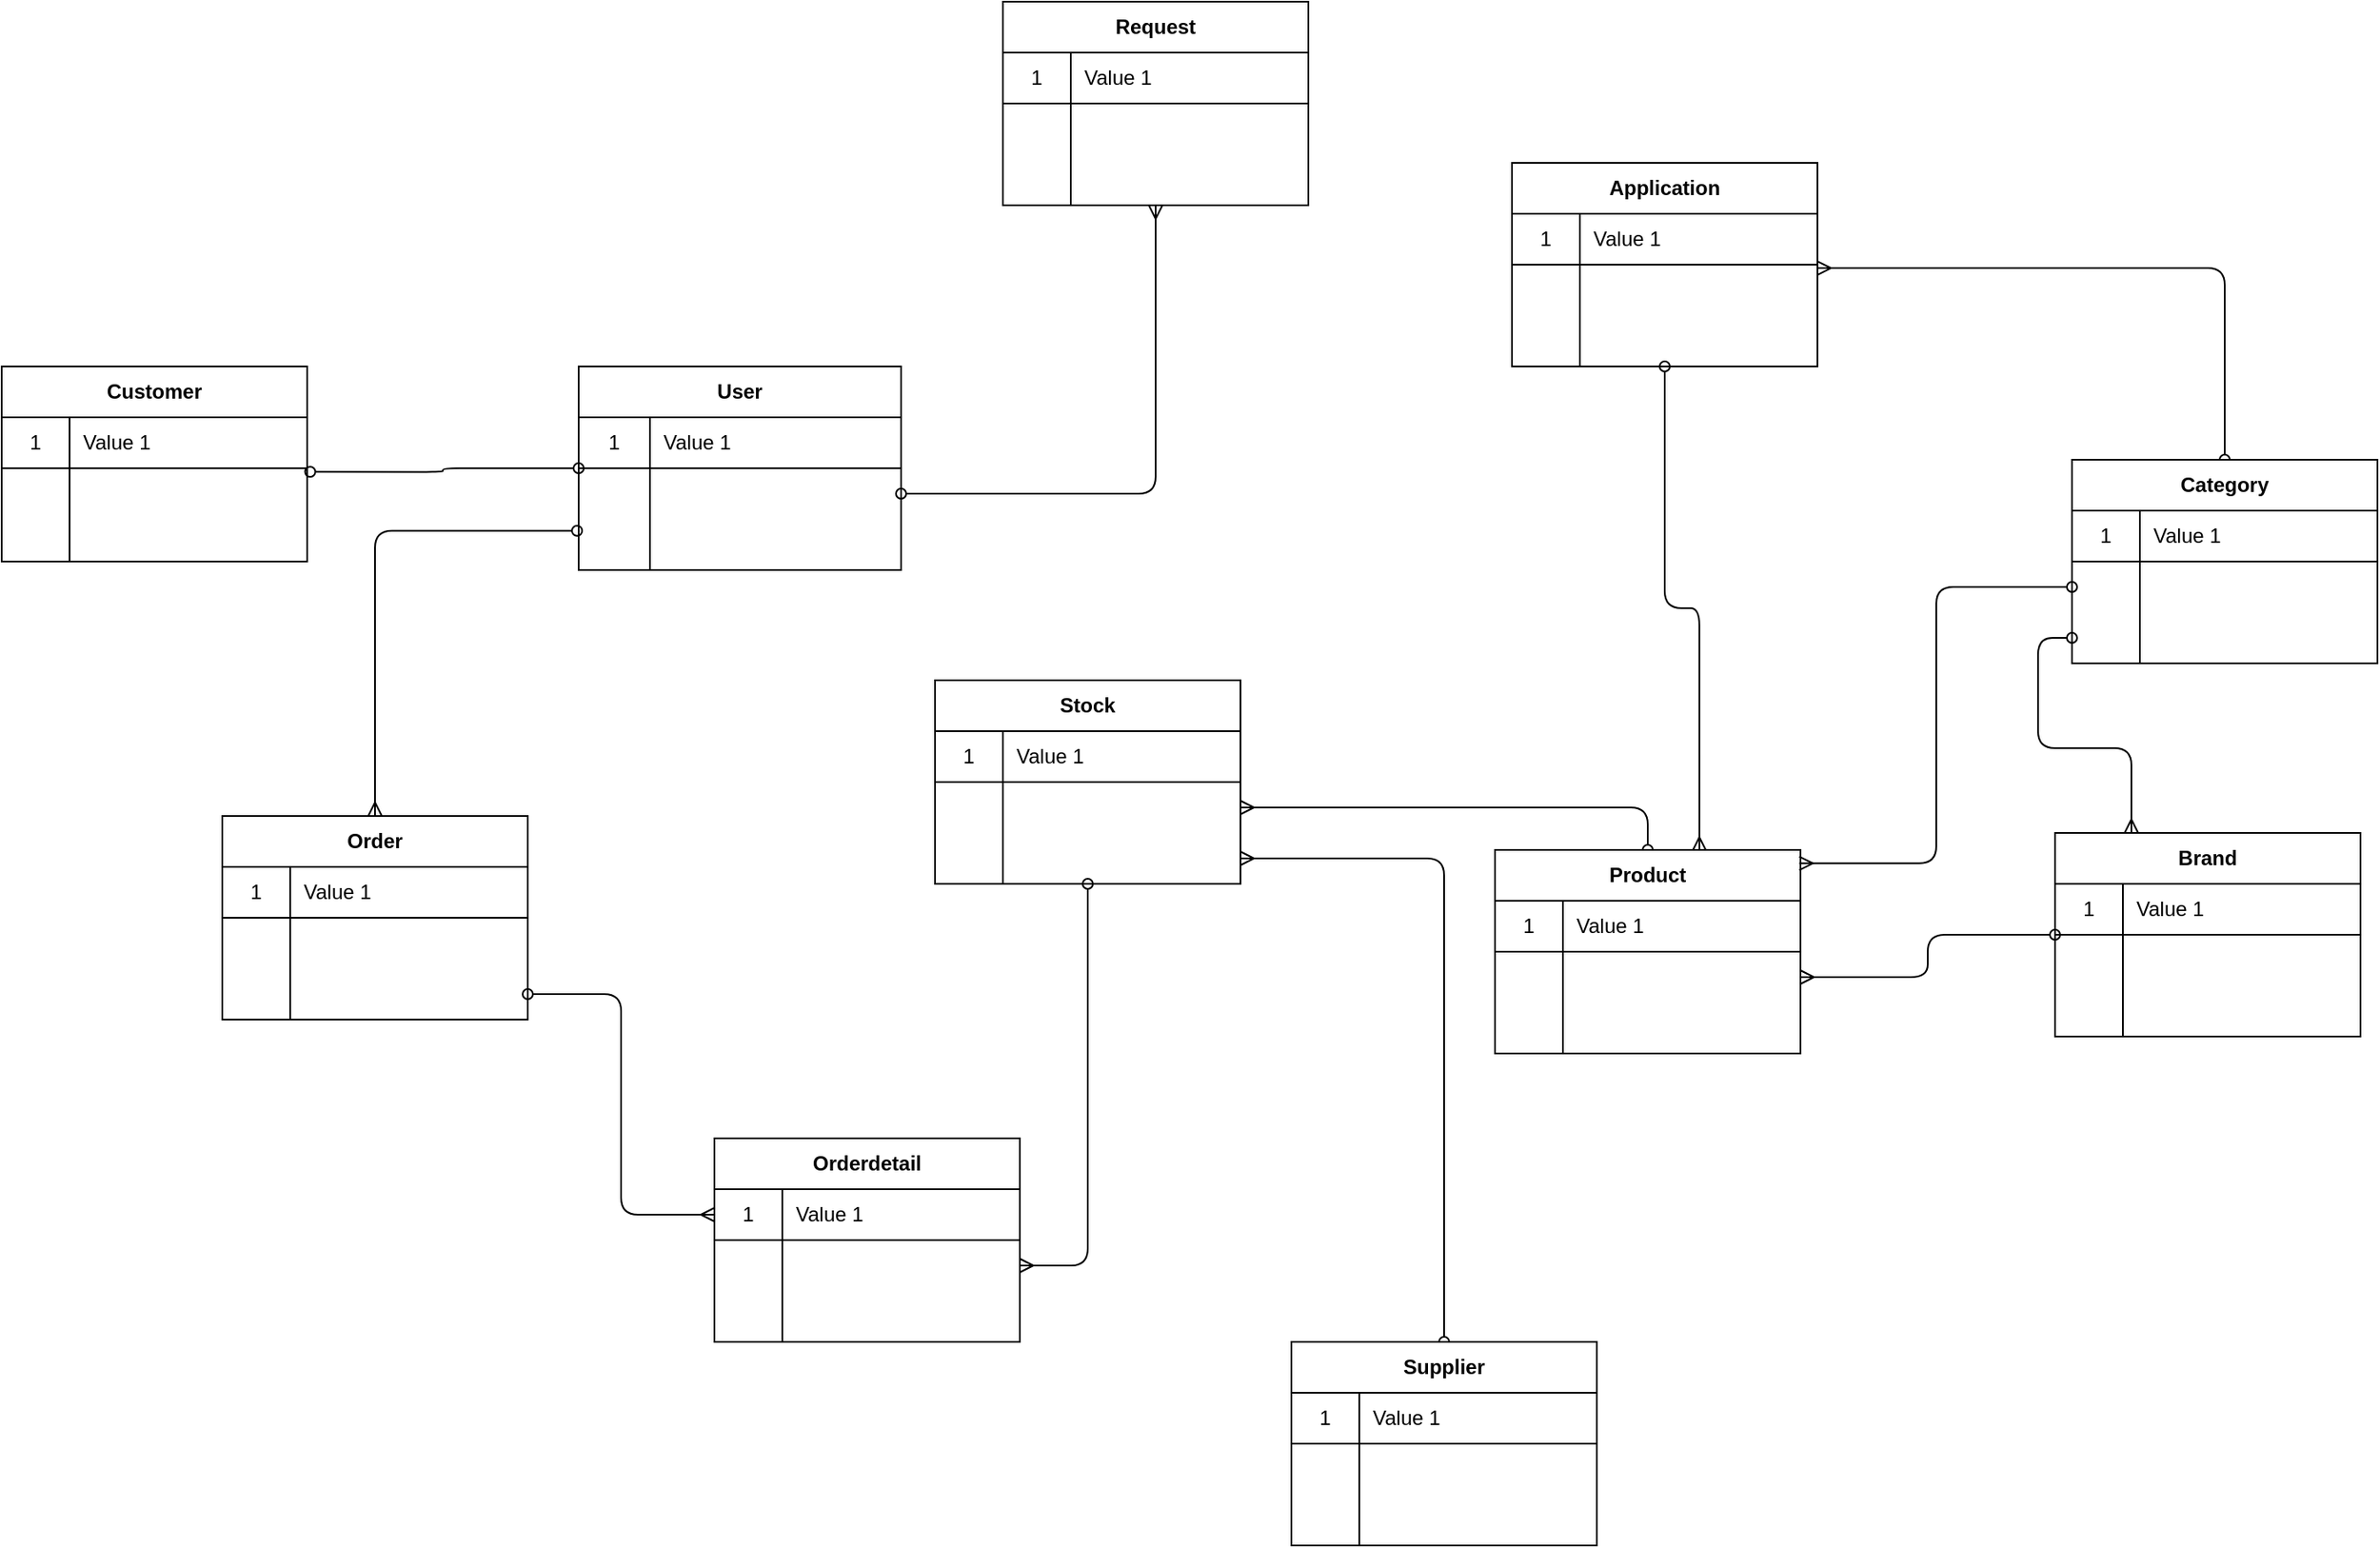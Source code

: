 <mxfile version="14.1.1" type="device"><diagram id="y2ZRhJc44n_uYEK4hJXf" name="Page-1"><mxGraphModel dx="2844" dy="1612" grid="1" gridSize="10" guides="1" tooltips="1" connect="1" arrows="1" fold="1" page="1" pageScale="1" pageWidth="1100" pageHeight="850" math="0" shadow="0"><root><mxCell id="0"/><mxCell id="1" parent="0"/><mxCell id="uaFqd8lyIbnD9ig7IjpQ-134" style="edgeStyle=orthogonalEdgeStyle;curved=0;rounded=1;sketch=0;orthogonalLoop=1;jettySize=auto;html=1;entryX=1.01;entryY=0.086;entryDx=0;entryDy=0;entryPerimeter=0;endArrow=oval;endFill=0;startArrow=oval;startFill=0;" edge="1" parent="1" source="2" target="uaFqd8lyIbnD9ig7IjpQ-16"><mxGeometry relative="1" as="geometry"/></mxCell><mxCell id="2" value="User" style="shape=table;html=1;whiteSpace=wrap;startSize=30;container=1;collapsible=0;childLayout=tableLayout;fixedRows=1;rowLines=0;fontStyle=1;align=center;" parent="1" vertex="1"><mxGeometry x="730" y="605" width="190" height="120" as="geometry"/></mxCell><mxCell id="3" value="" style="shape=partialRectangle;html=1;whiteSpace=wrap;collapsible=0;dropTarget=0;pointerEvents=0;fillColor=none;top=0;left=0;bottom=1;right=0;points=[[0,0.5],[1,0.5]];portConstraint=eastwest;" parent="2" vertex="1"><mxGeometry y="30" width="190" height="30" as="geometry"/></mxCell><mxCell id="4" value="1" style="shape=partialRectangle;html=1;whiteSpace=wrap;connectable=0;fillColor=none;top=0;left=0;bottom=0;right=0;overflow=hidden;" parent="3" vertex="1"><mxGeometry width="42" height="30" as="geometry"/></mxCell><mxCell id="5" value="Value 1" style="shape=partialRectangle;html=1;whiteSpace=wrap;connectable=0;fillColor=none;top=0;left=0;bottom=0;right=0;align=left;spacingLeft=6;overflow=hidden;" parent="3" vertex="1"><mxGeometry x="42" width="148" height="30" as="geometry"/></mxCell><mxCell id="9" value="" style="shape=partialRectangle;html=1;whiteSpace=wrap;collapsible=0;dropTarget=0;pointerEvents=0;fillColor=none;top=0;left=0;bottom=0;right=0;points=[[0,0.5],[1,0.5]];portConstraint=eastwest;" parent="2" vertex="1"><mxGeometry y="60" width="190" height="30" as="geometry"/></mxCell><mxCell id="10" value="" style="shape=partialRectangle;html=1;whiteSpace=wrap;connectable=0;fillColor=none;top=0;left=0;bottom=0;right=0;overflow=hidden;" parent="9" vertex="1"><mxGeometry width="42" height="30" as="geometry"/></mxCell><mxCell id="11" value="" style="shape=partialRectangle;html=1;whiteSpace=wrap;connectable=0;fillColor=none;top=0;left=0;bottom=0;right=0;align=left;spacingLeft=6;overflow=hidden;" parent="9" vertex="1"><mxGeometry x="42" width="148" height="30" as="geometry"/></mxCell><mxCell id="6" value="" style="shape=partialRectangle;html=1;whiteSpace=wrap;collapsible=0;dropTarget=0;pointerEvents=0;fillColor=none;top=0;left=0;bottom=0;right=0;points=[[0,0.5],[1,0.5]];portConstraint=eastwest;" parent="2" vertex="1"><mxGeometry y="90" width="190" height="30" as="geometry"/></mxCell><mxCell id="7" value="" style="shape=partialRectangle;html=1;whiteSpace=wrap;connectable=0;fillColor=none;top=0;left=0;bottom=0;right=0;overflow=hidden;" parent="6" vertex="1"><mxGeometry width="42" height="30" as="geometry"/></mxCell><mxCell id="8" value="" style="shape=partialRectangle;html=1;whiteSpace=wrap;connectable=0;fillColor=none;top=0;left=0;bottom=0;right=0;align=left;spacingLeft=6;overflow=hidden;" parent="6" vertex="1"><mxGeometry x="42" width="148" height="30" as="geometry"/></mxCell><mxCell id="uaFqd8lyIbnD9ig7IjpQ-12" value="Customer" style="shape=table;html=1;whiteSpace=wrap;startSize=30;container=1;collapsible=0;childLayout=tableLayout;fixedRows=1;rowLines=0;fontStyle=1;align=center;" vertex="1" parent="1"><mxGeometry x="390" y="605" width="180" height="115" as="geometry"/></mxCell><mxCell id="uaFqd8lyIbnD9ig7IjpQ-13" value="" style="shape=partialRectangle;html=1;whiteSpace=wrap;collapsible=0;dropTarget=0;pointerEvents=0;fillColor=none;top=0;left=0;bottom=1;right=0;points=[[0,0.5],[1,0.5]];portConstraint=eastwest;" vertex="1" parent="uaFqd8lyIbnD9ig7IjpQ-12"><mxGeometry y="30" width="180" height="30" as="geometry"/></mxCell><mxCell id="uaFqd8lyIbnD9ig7IjpQ-14" value="1" style="shape=partialRectangle;html=1;whiteSpace=wrap;connectable=0;fillColor=none;top=0;left=0;bottom=0;right=0;overflow=hidden;" vertex="1" parent="uaFqd8lyIbnD9ig7IjpQ-13"><mxGeometry width="40" height="30" as="geometry"/></mxCell><mxCell id="uaFqd8lyIbnD9ig7IjpQ-15" value="Value 1" style="shape=partialRectangle;html=1;whiteSpace=wrap;connectable=0;fillColor=none;top=0;left=0;bottom=0;right=0;align=left;spacingLeft=6;overflow=hidden;" vertex="1" parent="uaFqd8lyIbnD9ig7IjpQ-13"><mxGeometry x="40" width="140" height="30" as="geometry"/></mxCell><mxCell id="uaFqd8lyIbnD9ig7IjpQ-16" value="" style="shape=partialRectangle;html=1;whiteSpace=wrap;collapsible=0;dropTarget=0;pointerEvents=0;fillColor=none;top=0;left=0;bottom=0;right=0;points=[[0,0.5],[1,0.5]];portConstraint=eastwest;" vertex="1" parent="uaFqd8lyIbnD9ig7IjpQ-12"><mxGeometry y="60" width="180" height="25" as="geometry"/></mxCell><mxCell id="uaFqd8lyIbnD9ig7IjpQ-17" value="" style="shape=partialRectangle;html=1;whiteSpace=wrap;connectable=0;fillColor=none;top=0;left=0;bottom=0;right=0;overflow=hidden;" vertex="1" parent="uaFqd8lyIbnD9ig7IjpQ-16"><mxGeometry width="40" height="25" as="geometry"/></mxCell><mxCell id="uaFqd8lyIbnD9ig7IjpQ-18" value="" style="shape=partialRectangle;html=1;whiteSpace=wrap;connectable=0;fillColor=none;top=0;left=0;bottom=0;right=0;align=left;spacingLeft=6;overflow=hidden;" vertex="1" parent="uaFqd8lyIbnD9ig7IjpQ-16"><mxGeometry x="40" width="140" height="25" as="geometry"/></mxCell><mxCell id="uaFqd8lyIbnD9ig7IjpQ-19" value="" style="shape=partialRectangle;html=1;whiteSpace=wrap;collapsible=0;dropTarget=0;pointerEvents=0;fillColor=none;top=0;left=0;bottom=0;right=0;points=[[0,0.5],[1,0.5]];portConstraint=eastwest;" vertex="1" parent="uaFqd8lyIbnD9ig7IjpQ-12"><mxGeometry y="85" width="180" height="30" as="geometry"/></mxCell><mxCell id="uaFqd8lyIbnD9ig7IjpQ-20" value="" style="shape=partialRectangle;html=1;whiteSpace=wrap;connectable=0;fillColor=none;top=0;left=0;bottom=0;right=0;overflow=hidden;" vertex="1" parent="uaFqd8lyIbnD9ig7IjpQ-19"><mxGeometry width="40" height="30" as="geometry"/></mxCell><mxCell id="uaFqd8lyIbnD9ig7IjpQ-21" value="" style="shape=partialRectangle;html=1;whiteSpace=wrap;connectable=0;fillColor=none;top=0;left=0;bottom=0;right=0;align=left;spacingLeft=6;overflow=hidden;" vertex="1" parent="uaFqd8lyIbnD9ig7IjpQ-19"><mxGeometry x="40" width="140" height="30" as="geometry"/></mxCell><mxCell id="uaFqd8lyIbnD9ig7IjpQ-140" style="edgeStyle=orthogonalEdgeStyle;curved=0;rounded=1;sketch=0;orthogonalLoop=1;jettySize=auto;html=1;startArrow=oval;startFill=0;endArrow=ERmany;endFill=0;entryX=0.669;entryY=0.004;entryDx=0;entryDy=0;entryPerimeter=0;" edge="1" parent="1" source="uaFqd8lyIbnD9ig7IjpQ-24" target="uaFqd8lyIbnD9ig7IjpQ-94"><mxGeometry relative="1" as="geometry"/></mxCell><mxCell id="uaFqd8lyIbnD9ig7IjpQ-24" value="Application" style="shape=table;html=1;whiteSpace=wrap;startSize=30;container=1;collapsible=0;childLayout=tableLayout;fixedRows=1;rowLines=0;fontStyle=1;align=center;" vertex="1" parent="1"><mxGeometry x="1280" y="485" width="180" height="120" as="geometry"/></mxCell><mxCell id="uaFqd8lyIbnD9ig7IjpQ-25" value="" style="shape=partialRectangle;html=1;whiteSpace=wrap;collapsible=0;dropTarget=0;pointerEvents=0;fillColor=none;top=0;left=0;bottom=1;right=0;points=[[0,0.5],[1,0.5]];portConstraint=eastwest;" vertex="1" parent="uaFqd8lyIbnD9ig7IjpQ-24"><mxGeometry y="30" width="180" height="30" as="geometry"/></mxCell><mxCell id="uaFqd8lyIbnD9ig7IjpQ-26" value="1" style="shape=partialRectangle;html=1;whiteSpace=wrap;connectable=0;fillColor=none;top=0;left=0;bottom=0;right=0;overflow=hidden;" vertex="1" parent="uaFqd8lyIbnD9ig7IjpQ-25"><mxGeometry width="40" height="30" as="geometry"/></mxCell><mxCell id="uaFqd8lyIbnD9ig7IjpQ-27" value="Value 1" style="shape=partialRectangle;html=1;whiteSpace=wrap;connectable=0;fillColor=none;top=0;left=0;bottom=0;right=0;align=left;spacingLeft=6;overflow=hidden;" vertex="1" parent="uaFqd8lyIbnD9ig7IjpQ-25"><mxGeometry x="40" width="140" height="30" as="geometry"/></mxCell><mxCell id="uaFqd8lyIbnD9ig7IjpQ-28" value="" style="shape=partialRectangle;html=1;whiteSpace=wrap;collapsible=0;dropTarget=0;pointerEvents=0;fillColor=none;top=0;left=0;bottom=0;right=0;points=[[0,0.5],[1,0.5]];portConstraint=eastwest;" vertex="1" parent="uaFqd8lyIbnD9ig7IjpQ-24"><mxGeometry y="60" width="180" height="30" as="geometry"/></mxCell><mxCell id="uaFqd8lyIbnD9ig7IjpQ-29" value="" style="shape=partialRectangle;html=1;whiteSpace=wrap;connectable=0;fillColor=none;top=0;left=0;bottom=0;right=0;overflow=hidden;" vertex="1" parent="uaFqd8lyIbnD9ig7IjpQ-28"><mxGeometry width="40" height="30" as="geometry"/></mxCell><mxCell id="uaFqd8lyIbnD9ig7IjpQ-30" value="" style="shape=partialRectangle;html=1;whiteSpace=wrap;connectable=0;fillColor=none;top=0;left=0;bottom=0;right=0;align=left;spacingLeft=6;overflow=hidden;" vertex="1" parent="uaFqd8lyIbnD9ig7IjpQ-28"><mxGeometry x="40" width="140" height="30" as="geometry"/></mxCell><mxCell id="uaFqd8lyIbnD9ig7IjpQ-31" value="" style="shape=partialRectangle;html=1;whiteSpace=wrap;collapsible=0;dropTarget=0;pointerEvents=0;fillColor=none;top=0;left=0;bottom=0;right=0;points=[[0,0.5],[1,0.5]];portConstraint=eastwest;" vertex="1" parent="uaFqd8lyIbnD9ig7IjpQ-24"><mxGeometry y="90" width="180" height="30" as="geometry"/></mxCell><mxCell id="uaFqd8lyIbnD9ig7IjpQ-32" value="" style="shape=partialRectangle;html=1;whiteSpace=wrap;connectable=0;fillColor=none;top=0;left=0;bottom=0;right=0;overflow=hidden;" vertex="1" parent="uaFqd8lyIbnD9ig7IjpQ-31"><mxGeometry width="40" height="30" as="geometry"/></mxCell><mxCell id="uaFqd8lyIbnD9ig7IjpQ-33" value="" style="shape=partialRectangle;html=1;whiteSpace=wrap;connectable=0;fillColor=none;top=0;left=0;bottom=0;right=0;align=left;spacingLeft=6;overflow=hidden;" vertex="1" parent="uaFqd8lyIbnD9ig7IjpQ-31"><mxGeometry x="40" width="140" height="30" as="geometry"/></mxCell><mxCell id="uaFqd8lyIbnD9ig7IjpQ-142" style="edgeStyle=orthogonalEdgeStyle;curved=0;rounded=1;sketch=0;orthogonalLoop=1;jettySize=auto;html=1;entryX=1;entryY=0.5;entryDx=0;entryDy=0;startArrow=oval;startFill=0;endArrow=ERmany;endFill=0;" edge="1" parent="1" source="uaFqd8lyIbnD9ig7IjpQ-34" target="uaFqd8lyIbnD9ig7IjpQ-98"><mxGeometry relative="1" as="geometry"/></mxCell><mxCell id="uaFqd8lyIbnD9ig7IjpQ-34" value="Brand" style="shape=table;html=1;whiteSpace=wrap;startSize=30;container=1;collapsible=0;childLayout=tableLayout;fixedRows=1;rowLines=0;fontStyle=1;align=center;" vertex="1" parent="1"><mxGeometry x="1600" y="880" width="180" height="120" as="geometry"/></mxCell><mxCell id="uaFqd8lyIbnD9ig7IjpQ-35" value="" style="shape=partialRectangle;html=1;whiteSpace=wrap;collapsible=0;dropTarget=0;pointerEvents=0;fillColor=none;top=0;left=0;bottom=1;right=0;points=[[0,0.5],[1,0.5]];portConstraint=eastwest;" vertex="1" parent="uaFqd8lyIbnD9ig7IjpQ-34"><mxGeometry y="30" width="180" height="30" as="geometry"/></mxCell><mxCell id="uaFqd8lyIbnD9ig7IjpQ-36" value="1" style="shape=partialRectangle;html=1;whiteSpace=wrap;connectable=0;fillColor=none;top=0;left=0;bottom=0;right=0;overflow=hidden;" vertex="1" parent="uaFqd8lyIbnD9ig7IjpQ-35"><mxGeometry width="40" height="30" as="geometry"/></mxCell><mxCell id="uaFqd8lyIbnD9ig7IjpQ-37" value="Value 1" style="shape=partialRectangle;html=1;whiteSpace=wrap;connectable=0;fillColor=none;top=0;left=0;bottom=0;right=0;align=left;spacingLeft=6;overflow=hidden;" vertex="1" parent="uaFqd8lyIbnD9ig7IjpQ-35"><mxGeometry x="40" width="140" height="30" as="geometry"/></mxCell><mxCell id="uaFqd8lyIbnD9ig7IjpQ-38" value="" style="shape=partialRectangle;html=1;whiteSpace=wrap;collapsible=0;dropTarget=0;pointerEvents=0;fillColor=none;top=0;left=0;bottom=0;right=0;points=[[0,0.5],[1,0.5]];portConstraint=eastwest;" vertex="1" parent="uaFqd8lyIbnD9ig7IjpQ-34"><mxGeometry y="60" width="180" height="30" as="geometry"/></mxCell><mxCell id="uaFqd8lyIbnD9ig7IjpQ-39" value="" style="shape=partialRectangle;html=1;whiteSpace=wrap;connectable=0;fillColor=none;top=0;left=0;bottom=0;right=0;overflow=hidden;" vertex="1" parent="uaFqd8lyIbnD9ig7IjpQ-38"><mxGeometry width="40" height="30" as="geometry"/></mxCell><mxCell id="uaFqd8lyIbnD9ig7IjpQ-40" value="" style="shape=partialRectangle;html=1;whiteSpace=wrap;connectable=0;fillColor=none;top=0;left=0;bottom=0;right=0;align=left;spacingLeft=6;overflow=hidden;" vertex="1" parent="uaFqd8lyIbnD9ig7IjpQ-38"><mxGeometry x="40" width="140" height="30" as="geometry"/></mxCell><mxCell id="uaFqd8lyIbnD9ig7IjpQ-41" value="" style="shape=partialRectangle;html=1;whiteSpace=wrap;collapsible=0;dropTarget=0;pointerEvents=0;fillColor=none;top=0;left=0;bottom=0;right=0;points=[[0,0.5],[1,0.5]];portConstraint=eastwest;" vertex="1" parent="uaFqd8lyIbnD9ig7IjpQ-34"><mxGeometry y="90" width="180" height="30" as="geometry"/></mxCell><mxCell id="uaFqd8lyIbnD9ig7IjpQ-42" value="" style="shape=partialRectangle;html=1;whiteSpace=wrap;connectable=0;fillColor=none;top=0;left=0;bottom=0;right=0;overflow=hidden;" vertex="1" parent="uaFqd8lyIbnD9ig7IjpQ-41"><mxGeometry width="40" height="30" as="geometry"/></mxCell><mxCell id="uaFqd8lyIbnD9ig7IjpQ-43" value="" style="shape=partialRectangle;html=1;whiteSpace=wrap;connectable=0;fillColor=none;top=0;left=0;bottom=0;right=0;align=left;spacingLeft=6;overflow=hidden;" vertex="1" parent="uaFqd8lyIbnD9ig7IjpQ-41"><mxGeometry x="40" width="140" height="30" as="geometry"/></mxCell><mxCell id="uaFqd8lyIbnD9ig7IjpQ-141" style="edgeStyle=orthogonalEdgeStyle;curved=0;rounded=1;sketch=0;orthogonalLoop=1;jettySize=auto;html=1;entryX=1;entryY=0.067;entryDx=0;entryDy=0;entryPerimeter=0;startArrow=oval;startFill=0;endArrow=ERmany;endFill=0;" edge="1" parent="1" source="uaFqd8lyIbnD9ig7IjpQ-44" target="uaFqd8lyIbnD9ig7IjpQ-28"><mxGeometry relative="1" as="geometry"/></mxCell><mxCell id="uaFqd8lyIbnD9ig7IjpQ-44" value="Category" style="shape=table;html=1;whiteSpace=wrap;startSize=30;container=1;collapsible=0;childLayout=tableLayout;fixedRows=1;rowLines=0;fontStyle=1;align=center;" vertex="1" parent="1"><mxGeometry x="1610" y="660" width="180" height="120" as="geometry"/></mxCell><mxCell id="uaFqd8lyIbnD9ig7IjpQ-45" value="" style="shape=partialRectangle;html=1;whiteSpace=wrap;collapsible=0;dropTarget=0;pointerEvents=0;fillColor=none;top=0;left=0;bottom=1;right=0;points=[[0,0.5],[1,0.5]];portConstraint=eastwest;" vertex="1" parent="uaFqd8lyIbnD9ig7IjpQ-44"><mxGeometry y="30" width="180" height="30" as="geometry"/></mxCell><mxCell id="uaFqd8lyIbnD9ig7IjpQ-46" value="1" style="shape=partialRectangle;html=1;whiteSpace=wrap;connectable=0;fillColor=none;top=0;left=0;bottom=0;right=0;overflow=hidden;" vertex="1" parent="uaFqd8lyIbnD9ig7IjpQ-45"><mxGeometry width="40" height="30" as="geometry"/></mxCell><mxCell id="uaFqd8lyIbnD9ig7IjpQ-47" value="Value 1" style="shape=partialRectangle;html=1;whiteSpace=wrap;connectable=0;fillColor=none;top=0;left=0;bottom=0;right=0;align=left;spacingLeft=6;overflow=hidden;" vertex="1" parent="uaFqd8lyIbnD9ig7IjpQ-45"><mxGeometry x="40" width="140" height="30" as="geometry"/></mxCell><mxCell id="uaFqd8lyIbnD9ig7IjpQ-48" value="" style="shape=partialRectangle;html=1;whiteSpace=wrap;collapsible=0;dropTarget=0;pointerEvents=0;fillColor=none;top=0;left=0;bottom=0;right=0;points=[[0,0.5],[1,0.5]];portConstraint=eastwest;" vertex="1" parent="uaFqd8lyIbnD9ig7IjpQ-44"><mxGeometry y="60" width="180" height="30" as="geometry"/></mxCell><mxCell id="uaFqd8lyIbnD9ig7IjpQ-49" value="" style="shape=partialRectangle;html=1;whiteSpace=wrap;connectable=0;fillColor=none;top=0;left=0;bottom=0;right=0;overflow=hidden;" vertex="1" parent="uaFqd8lyIbnD9ig7IjpQ-48"><mxGeometry width="40" height="30" as="geometry"/></mxCell><mxCell id="uaFqd8lyIbnD9ig7IjpQ-50" value="" style="shape=partialRectangle;html=1;whiteSpace=wrap;connectable=0;fillColor=none;top=0;left=0;bottom=0;right=0;align=left;spacingLeft=6;overflow=hidden;" vertex="1" parent="uaFqd8lyIbnD9ig7IjpQ-48"><mxGeometry x="40" width="140" height="30" as="geometry"/></mxCell><mxCell id="uaFqd8lyIbnD9ig7IjpQ-51" value="" style="shape=partialRectangle;html=1;whiteSpace=wrap;collapsible=0;dropTarget=0;pointerEvents=0;fillColor=none;top=0;left=0;bottom=0;right=0;points=[[0,0.5],[1,0.5]];portConstraint=eastwest;" vertex="1" parent="uaFqd8lyIbnD9ig7IjpQ-44"><mxGeometry y="90" width="180" height="30" as="geometry"/></mxCell><mxCell id="uaFqd8lyIbnD9ig7IjpQ-52" value="" style="shape=partialRectangle;html=1;whiteSpace=wrap;connectable=0;fillColor=none;top=0;left=0;bottom=0;right=0;overflow=hidden;" vertex="1" parent="uaFqd8lyIbnD9ig7IjpQ-51"><mxGeometry width="40" height="30" as="geometry"/></mxCell><mxCell id="uaFqd8lyIbnD9ig7IjpQ-53" value="" style="shape=partialRectangle;html=1;whiteSpace=wrap;connectable=0;fillColor=none;top=0;left=0;bottom=0;right=0;align=left;spacingLeft=6;overflow=hidden;" vertex="1" parent="uaFqd8lyIbnD9ig7IjpQ-51"><mxGeometry x="40" width="140" height="30" as="geometry"/></mxCell><mxCell id="uaFqd8lyIbnD9ig7IjpQ-137" style="edgeStyle=orthogonalEdgeStyle;curved=0;rounded=1;sketch=0;orthogonalLoop=1;jettySize=auto;html=1;entryX=-0.005;entryY=0.229;entryDx=0;entryDy=0;entryPerimeter=0;startArrow=ERmany;startFill=0;endArrow=oval;endFill=0;" edge="1" parent="1" source="uaFqd8lyIbnD9ig7IjpQ-74" target="6"><mxGeometry relative="1" as="geometry"/></mxCell><mxCell id="uaFqd8lyIbnD9ig7IjpQ-74" value="Order" style="shape=table;html=1;whiteSpace=wrap;startSize=30;container=1;collapsible=0;childLayout=tableLayout;fixedRows=1;rowLines=0;fontStyle=1;align=center;" vertex="1" parent="1"><mxGeometry x="520" y="870" width="180" height="120" as="geometry"/></mxCell><mxCell id="uaFqd8lyIbnD9ig7IjpQ-75" value="" style="shape=partialRectangle;html=1;whiteSpace=wrap;collapsible=0;dropTarget=0;pointerEvents=0;fillColor=none;top=0;left=0;bottom=1;right=0;points=[[0,0.5],[1,0.5]];portConstraint=eastwest;" vertex="1" parent="uaFqd8lyIbnD9ig7IjpQ-74"><mxGeometry y="30" width="180" height="30" as="geometry"/></mxCell><mxCell id="uaFqd8lyIbnD9ig7IjpQ-76" value="1" style="shape=partialRectangle;html=1;whiteSpace=wrap;connectable=0;fillColor=none;top=0;left=0;bottom=0;right=0;overflow=hidden;" vertex="1" parent="uaFqd8lyIbnD9ig7IjpQ-75"><mxGeometry width="40" height="30" as="geometry"/></mxCell><mxCell id="uaFqd8lyIbnD9ig7IjpQ-77" value="Value 1" style="shape=partialRectangle;html=1;whiteSpace=wrap;connectable=0;fillColor=none;top=0;left=0;bottom=0;right=0;align=left;spacingLeft=6;overflow=hidden;" vertex="1" parent="uaFqd8lyIbnD9ig7IjpQ-75"><mxGeometry x="40" width="140" height="30" as="geometry"/></mxCell><mxCell id="uaFqd8lyIbnD9ig7IjpQ-78" value="" style="shape=partialRectangle;html=1;whiteSpace=wrap;collapsible=0;dropTarget=0;pointerEvents=0;fillColor=none;top=0;left=0;bottom=0;right=0;points=[[0,0.5],[1,0.5]];portConstraint=eastwest;" vertex="1" parent="uaFqd8lyIbnD9ig7IjpQ-74"><mxGeometry y="60" width="180" height="30" as="geometry"/></mxCell><mxCell id="uaFqd8lyIbnD9ig7IjpQ-79" value="" style="shape=partialRectangle;html=1;whiteSpace=wrap;connectable=0;fillColor=none;top=0;left=0;bottom=0;right=0;overflow=hidden;" vertex="1" parent="uaFqd8lyIbnD9ig7IjpQ-78"><mxGeometry width="40" height="30" as="geometry"/></mxCell><mxCell id="uaFqd8lyIbnD9ig7IjpQ-80" value="" style="shape=partialRectangle;html=1;whiteSpace=wrap;connectable=0;fillColor=none;top=0;left=0;bottom=0;right=0;align=left;spacingLeft=6;overflow=hidden;" vertex="1" parent="uaFqd8lyIbnD9ig7IjpQ-78"><mxGeometry x="40" width="140" height="30" as="geometry"/></mxCell><mxCell id="uaFqd8lyIbnD9ig7IjpQ-81" value="" style="shape=partialRectangle;html=1;whiteSpace=wrap;collapsible=0;dropTarget=0;pointerEvents=0;fillColor=none;top=0;left=0;bottom=0;right=0;points=[[0,0.5],[1,0.5]];portConstraint=eastwest;" vertex="1" parent="uaFqd8lyIbnD9ig7IjpQ-74"><mxGeometry y="90" width="180" height="30" as="geometry"/></mxCell><mxCell id="uaFqd8lyIbnD9ig7IjpQ-82" value="" style="shape=partialRectangle;html=1;whiteSpace=wrap;connectable=0;fillColor=none;top=0;left=0;bottom=0;right=0;overflow=hidden;" vertex="1" parent="uaFqd8lyIbnD9ig7IjpQ-81"><mxGeometry width="40" height="30" as="geometry"/></mxCell><mxCell id="uaFqd8lyIbnD9ig7IjpQ-83" value="" style="shape=partialRectangle;html=1;whiteSpace=wrap;connectable=0;fillColor=none;top=0;left=0;bottom=0;right=0;align=left;spacingLeft=6;overflow=hidden;" vertex="1" parent="uaFqd8lyIbnD9ig7IjpQ-81"><mxGeometry x="40" width="140" height="30" as="geometry"/></mxCell><mxCell id="uaFqd8lyIbnD9ig7IjpQ-84" value="Orderdetail" style="shape=table;html=1;whiteSpace=wrap;startSize=30;container=1;collapsible=0;childLayout=tableLayout;fixedRows=1;rowLines=0;fontStyle=1;align=center;" vertex="1" parent="1"><mxGeometry x="810" y="1060" width="180" height="120" as="geometry"/></mxCell><mxCell id="uaFqd8lyIbnD9ig7IjpQ-85" value="" style="shape=partialRectangle;html=1;whiteSpace=wrap;collapsible=0;dropTarget=0;pointerEvents=0;fillColor=none;top=0;left=0;bottom=1;right=0;points=[[0,0.5],[1,0.5]];portConstraint=eastwest;" vertex="1" parent="uaFqd8lyIbnD9ig7IjpQ-84"><mxGeometry y="30" width="180" height="30" as="geometry"/></mxCell><mxCell id="uaFqd8lyIbnD9ig7IjpQ-86" value="1" style="shape=partialRectangle;html=1;whiteSpace=wrap;connectable=0;fillColor=none;top=0;left=0;bottom=0;right=0;overflow=hidden;" vertex="1" parent="uaFqd8lyIbnD9ig7IjpQ-85"><mxGeometry width="40" height="30" as="geometry"/></mxCell><mxCell id="uaFqd8lyIbnD9ig7IjpQ-87" value="Value 1" style="shape=partialRectangle;html=1;whiteSpace=wrap;connectable=0;fillColor=none;top=0;left=0;bottom=0;right=0;align=left;spacingLeft=6;overflow=hidden;" vertex="1" parent="uaFqd8lyIbnD9ig7IjpQ-85"><mxGeometry x="40" width="140" height="30" as="geometry"/></mxCell><mxCell id="uaFqd8lyIbnD9ig7IjpQ-88" value="" style="shape=partialRectangle;html=1;whiteSpace=wrap;collapsible=0;dropTarget=0;pointerEvents=0;fillColor=none;top=0;left=0;bottom=0;right=0;points=[[0,0.5],[1,0.5]];portConstraint=eastwest;" vertex="1" parent="uaFqd8lyIbnD9ig7IjpQ-84"><mxGeometry y="60" width="180" height="30" as="geometry"/></mxCell><mxCell id="uaFqd8lyIbnD9ig7IjpQ-89" value="" style="shape=partialRectangle;html=1;whiteSpace=wrap;connectable=0;fillColor=none;top=0;left=0;bottom=0;right=0;overflow=hidden;" vertex="1" parent="uaFqd8lyIbnD9ig7IjpQ-88"><mxGeometry width="40" height="30" as="geometry"/></mxCell><mxCell id="uaFqd8lyIbnD9ig7IjpQ-90" value="" style="shape=partialRectangle;html=1;whiteSpace=wrap;connectable=0;fillColor=none;top=0;left=0;bottom=0;right=0;align=left;spacingLeft=6;overflow=hidden;" vertex="1" parent="uaFqd8lyIbnD9ig7IjpQ-88"><mxGeometry x="40" width="140" height="30" as="geometry"/></mxCell><mxCell id="uaFqd8lyIbnD9ig7IjpQ-91" value="" style="shape=partialRectangle;html=1;whiteSpace=wrap;collapsible=0;dropTarget=0;pointerEvents=0;fillColor=none;top=0;left=0;bottom=0;right=0;points=[[0,0.5],[1,0.5]];portConstraint=eastwest;" vertex="1" parent="uaFqd8lyIbnD9ig7IjpQ-84"><mxGeometry y="90" width="180" height="30" as="geometry"/></mxCell><mxCell id="uaFqd8lyIbnD9ig7IjpQ-92" value="" style="shape=partialRectangle;html=1;whiteSpace=wrap;connectable=0;fillColor=none;top=0;left=0;bottom=0;right=0;overflow=hidden;" vertex="1" parent="uaFqd8lyIbnD9ig7IjpQ-91"><mxGeometry width="40" height="30" as="geometry"/></mxCell><mxCell id="uaFqd8lyIbnD9ig7IjpQ-93" value="" style="shape=partialRectangle;html=1;whiteSpace=wrap;connectable=0;fillColor=none;top=0;left=0;bottom=0;right=0;align=left;spacingLeft=6;overflow=hidden;" vertex="1" parent="uaFqd8lyIbnD9ig7IjpQ-91"><mxGeometry x="40" width="140" height="30" as="geometry"/></mxCell><mxCell id="uaFqd8lyIbnD9ig7IjpQ-147" style="edgeStyle=orthogonalEdgeStyle;curved=0;rounded=1;sketch=0;orthogonalLoop=1;jettySize=auto;html=1;entryX=1;entryY=0.5;entryDx=0;entryDy=0;startArrow=oval;startFill=0;endArrow=ERmany;endFill=0;" edge="1" parent="1" source="uaFqd8lyIbnD9ig7IjpQ-94" target="uaFqd8lyIbnD9ig7IjpQ-118"><mxGeometry relative="1" as="geometry"/></mxCell><mxCell id="uaFqd8lyIbnD9ig7IjpQ-94" value="Product" style="shape=table;html=1;whiteSpace=wrap;startSize=30;container=1;collapsible=0;childLayout=tableLayout;fixedRows=1;rowLines=0;fontStyle=1;align=center;" vertex="1" parent="1"><mxGeometry x="1270" y="890" width="180" height="120" as="geometry"/></mxCell><mxCell id="uaFqd8lyIbnD9ig7IjpQ-95" value="" style="shape=partialRectangle;html=1;whiteSpace=wrap;collapsible=0;dropTarget=0;pointerEvents=0;fillColor=none;top=0;left=0;bottom=1;right=0;points=[[0,0.5],[1,0.5]];portConstraint=eastwest;" vertex="1" parent="uaFqd8lyIbnD9ig7IjpQ-94"><mxGeometry y="30" width="180" height="30" as="geometry"/></mxCell><mxCell id="uaFqd8lyIbnD9ig7IjpQ-96" value="1" style="shape=partialRectangle;html=1;whiteSpace=wrap;connectable=0;fillColor=none;top=0;left=0;bottom=0;right=0;overflow=hidden;" vertex="1" parent="uaFqd8lyIbnD9ig7IjpQ-95"><mxGeometry width="40" height="30" as="geometry"/></mxCell><mxCell id="uaFqd8lyIbnD9ig7IjpQ-97" value="Value 1" style="shape=partialRectangle;html=1;whiteSpace=wrap;connectable=0;fillColor=none;top=0;left=0;bottom=0;right=0;align=left;spacingLeft=6;overflow=hidden;" vertex="1" parent="uaFqd8lyIbnD9ig7IjpQ-95"><mxGeometry x="40" width="140" height="30" as="geometry"/></mxCell><mxCell id="uaFqd8lyIbnD9ig7IjpQ-98" value="" style="shape=partialRectangle;html=1;whiteSpace=wrap;collapsible=0;dropTarget=0;pointerEvents=0;fillColor=none;top=0;left=0;bottom=0;right=0;points=[[0,0.5],[1,0.5]];portConstraint=eastwest;" vertex="1" parent="uaFqd8lyIbnD9ig7IjpQ-94"><mxGeometry y="60" width="180" height="30" as="geometry"/></mxCell><mxCell id="uaFqd8lyIbnD9ig7IjpQ-99" value="" style="shape=partialRectangle;html=1;whiteSpace=wrap;connectable=0;fillColor=none;top=0;left=0;bottom=0;right=0;overflow=hidden;" vertex="1" parent="uaFqd8lyIbnD9ig7IjpQ-98"><mxGeometry width="40" height="30" as="geometry"/></mxCell><mxCell id="uaFqd8lyIbnD9ig7IjpQ-100" value="" style="shape=partialRectangle;html=1;whiteSpace=wrap;connectable=0;fillColor=none;top=0;left=0;bottom=0;right=0;align=left;spacingLeft=6;overflow=hidden;" vertex="1" parent="uaFqd8lyIbnD9ig7IjpQ-98"><mxGeometry x="40" width="140" height="30" as="geometry"/></mxCell><mxCell id="uaFqd8lyIbnD9ig7IjpQ-101" value="" style="shape=partialRectangle;html=1;whiteSpace=wrap;collapsible=0;dropTarget=0;pointerEvents=0;fillColor=none;top=0;left=0;bottom=0;right=0;points=[[0,0.5],[1,0.5]];portConstraint=eastwest;" vertex="1" parent="uaFqd8lyIbnD9ig7IjpQ-94"><mxGeometry y="90" width="180" height="30" as="geometry"/></mxCell><mxCell id="uaFqd8lyIbnD9ig7IjpQ-102" value="" style="shape=partialRectangle;html=1;whiteSpace=wrap;connectable=0;fillColor=none;top=0;left=0;bottom=0;right=0;overflow=hidden;" vertex="1" parent="uaFqd8lyIbnD9ig7IjpQ-101"><mxGeometry width="40" height="30" as="geometry"/></mxCell><mxCell id="uaFqd8lyIbnD9ig7IjpQ-103" value="" style="shape=partialRectangle;html=1;whiteSpace=wrap;connectable=0;fillColor=none;top=0;left=0;bottom=0;right=0;align=left;spacingLeft=6;overflow=hidden;" vertex="1" parent="uaFqd8lyIbnD9ig7IjpQ-101"><mxGeometry x="40" width="140" height="30" as="geometry"/></mxCell><mxCell id="uaFqd8lyIbnD9ig7IjpQ-104" value="Request" style="shape=table;html=1;whiteSpace=wrap;startSize=30;container=1;collapsible=0;childLayout=tableLayout;fixedRows=1;rowLines=0;fontStyle=1;align=center;" vertex="1" parent="1"><mxGeometry x="980" y="390" width="180" height="120" as="geometry"/></mxCell><mxCell id="uaFqd8lyIbnD9ig7IjpQ-105" value="" style="shape=partialRectangle;html=1;whiteSpace=wrap;collapsible=0;dropTarget=0;pointerEvents=0;fillColor=none;top=0;left=0;bottom=1;right=0;points=[[0,0.5],[1,0.5]];portConstraint=eastwest;" vertex="1" parent="uaFqd8lyIbnD9ig7IjpQ-104"><mxGeometry y="30" width="180" height="30" as="geometry"/></mxCell><mxCell id="uaFqd8lyIbnD9ig7IjpQ-106" value="1" style="shape=partialRectangle;html=1;whiteSpace=wrap;connectable=0;fillColor=none;top=0;left=0;bottom=0;right=0;overflow=hidden;" vertex="1" parent="uaFqd8lyIbnD9ig7IjpQ-105"><mxGeometry width="40" height="30" as="geometry"/></mxCell><mxCell id="uaFqd8lyIbnD9ig7IjpQ-107" value="Value 1" style="shape=partialRectangle;html=1;whiteSpace=wrap;connectable=0;fillColor=none;top=0;left=0;bottom=0;right=0;align=left;spacingLeft=6;overflow=hidden;" vertex="1" parent="uaFqd8lyIbnD9ig7IjpQ-105"><mxGeometry x="40" width="140" height="30" as="geometry"/></mxCell><mxCell id="uaFqd8lyIbnD9ig7IjpQ-108" value="" style="shape=partialRectangle;html=1;whiteSpace=wrap;collapsible=0;dropTarget=0;pointerEvents=0;fillColor=none;top=0;left=0;bottom=0;right=0;points=[[0,0.5],[1,0.5]];portConstraint=eastwest;" vertex="1" parent="uaFqd8lyIbnD9ig7IjpQ-104"><mxGeometry y="60" width="180" height="30" as="geometry"/></mxCell><mxCell id="uaFqd8lyIbnD9ig7IjpQ-109" value="" style="shape=partialRectangle;html=1;whiteSpace=wrap;connectable=0;fillColor=none;top=0;left=0;bottom=0;right=0;overflow=hidden;" vertex="1" parent="uaFqd8lyIbnD9ig7IjpQ-108"><mxGeometry width="40" height="30" as="geometry"/></mxCell><mxCell id="uaFqd8lyIbnD9ig7IjpQ-110" value="" style="shape=partialRectangle;html=1;whiteSpace=wrap;connectable=0;fillColor=none;top=0;left=0;bottom=0;right=0;align=left;spacingLeft=6;overflow=hidden;" vertex="1" parent="uaFqd8lyIbnD9ig7IjpQ-108"><mxGeometry x="40" width="140" height="30" as="geometry"/></mxCell><mxCell id="uaFqd8lyIbnD9ig7IjpQ-111" value="" style="shape=partialRectangle;html=1;whiteSpace=wrap;collapsible=0;dropTarget=0;pointerEvents=0;fillColor=none;top=0;left=0;bottom=0;right=0;points=[[0,0.5],[1,0.5]];portConstraint=eastwest;" vertex="1" parent="uaFqd8lyIbnD9ig7IjpQ-104"><mxGeometry y="90" width="180" height="30" as="geometry"/></mxCell><mxCell id="uaFqd8lyIbnD9ig7IjpQ-112" value="" style="shape=partialRectangle;html=1;whiteSpace=wrap;connectable=0;fillColor=none;top=0;left=0;bottom=0;right=0;overflow=hidden;" vertex="1" parent="uaFqd8lyIbnD9ig7IjpQ-111"><mxGeometry width="40" height="30" as="geometry"/></mxCell><mxCell id="uaFqd8lyIbnD9ig7IjpQ-113" value="" style="shape=partialRectangle;html=1;whiteSpace=wrap;connectable=0;fillColor=none;top=0;left=0;bottom=0;right=0;align=left;spacingLeft=6;overflow=hidden;" vertex="1" parent="uaFqd8lyIbnD9ig7IjpQ-111"><mxGeometry x="40" width="140" height="30" as="geometry"/></mxCell><mxCell id="uaFqd8lyIbnD9ig7IjpQ-146" style="edgeStyle=orthogonalEdgeStyle;curved=0;rounded=1;sketch=0;orthogonalLoop=1;jettySize=auto;html=1;entryX=1;entryY=0.5;entryDx=0;entryDy=0;startArrow=oval;startFill=0;endArrow=ERmany;endFill=0;" edge="1" parent="1" source="uaFqd8lyIbnD9ig7IjpQ-114" target="uaFqd8lyIbnD9ig7IjpQ-88"><mxGeometry relative="1" as="geometry"/></mxCell><mxCell id="uaFqd8lyIbnD9ig7IjpQ-114" value="Stock" style="shape=table;html=1;whiteSpace=wrap;startSize=30;container=1;collapsible=0;childLayout=tableLayout;fixedRows=1;rowLines=0;fontStyle=1;align=center;" vertex="1" parent="1"><mxGeometry x="940" y="790" width="180" height="120" as="geometry"/></mxCell><mxCell id="uaFqd8lyIbnD9ig7IjpQ-115" value="" style="shape=partialRectangle;html=1;whiteSpace=wrap;collapsible=0;dropTarget=0;pointerEvents=0;fillColor=none;top=0;left=0;bottom=1;right=0;points=[[0,0.5],[1,0.5]];portConstraint=eastwest;" vertex="1" parent="uaFqd8lyIbnD9ig7IjpQ-114"><mxGeometry y="30" width="180" height="30" as="geometry"/></mxCell><mxCell id="uaFqd8lyIbnD9ig7IjpQ-116" value="1" style="shape=partialRectangle;html=1;whiteSpace=wrap;connectable=0;fillColor=none;top=0;left=0;bottom=0;right=0;overflow=hidden;" vertex="1" parent="uaFqd8lyIbnD9ig7IjpQ-115"><mxGeometry width="40" height="30" as="geometry"/></mxCell><mxCell id="uaFqd8lyIbnD9ig7IjpQ-117" value="Value 1" style="shape=partialRectangle;html=1;whiteSpace=wrap;connectable=0;fillColor=none;top=0;left=0;bottom=0;right=0;align=left;spacingLeft=6;overflow=hidden;" vertex="1" parent="uaFqd8lyIbnD9ig7IjpQ-115"><mxGeometry x="40" width="140" height="30" as="geometry"/></mxCell><mxCell id="uaFqd8lyIbnD9ig7IjpQ-118" value="" style="shape=partialRectangle;html=1;whiteSpace=wrap;collapsible=0;dropTarget=0;pointerEvents=0;fillColor=none;top=0;left=0;bottom=0;right=0;points=[[0,0.5],[1,0.5]];portConstraint=eastwest;" vertex="1" parent="uaFqd8lyIbnD9ig7IjpQ-114"><mxGeometry y="60" width="180" height="30" as="geometry"/></mxCell><mxCell id="uaFqd8lyIbnD9ig7IjpQ-119" value="" style="shape=partialRectangle;html=1;whiteSpace=wrap;connectable=0;fillColor=none;top=0;left=0;bottom=0;right=0;overflow=hidden;" vertex="1" parent="uaFqd8lyIbnD9ig7IjpQ-118"><mxGeometry width="40" height="30" as="geometry"/></mxCell><mxCell id="uaFqd8lyIbnD9ig7IjpQ-120" value="" style="shape=partialRectangle;html=1;whiteSpace=wrap;connectable=0;fillColor=none;top=0;left=0;bottom=0;right=0;align=left;spacingLeft=6;overflow=hidden;" vertex="1" parent="uaFqd8lyIbnD9ig7IjpQ-118"><mxGeometry x="40" width="140" height="30" as="geometry"/></mxCell><mxCell id="uaFqd8lyIbnD9ig7IjpQ-121" value="" style="shape=partialRectangle;html=1;whiteSpace=wrap;collapsible=0;dropTarget=0;pointerEvents=0;fillColor=none;top=0;left=0;bottom=0;right=0;points=[[0,0.5],[1,0.5]];portConstraint=eastwest;" vertex="1" parent="uaFqd8lyIbnD9ig7IjpQ-114"><mxGeometry y="90" width="180" height="30" as="geometry"/></mxCell><mxCell id="uaFqd8lyIbnD9ig7IjpQ-122" value="" style="shape=partialRectangle;html=1;whiteSpace=wrap;connectable=0;fillColor=none;top=0;left=0;bottom=0;right=0;overflow=hidden;" vertex="1" parent="uaFqd8lyIbnD9ig7IjpQ-121"><mxGeometry width="40" height="30" as="geometry"/></mxCell><mxCell id="uaFqd8lyIbnD9ig7IjpQ-123" value="" style="shape=partialRectangle;html=1;whiteSpace=wrap;connectable=0;fillColor=none;top=0;left=0;bottom=0;right=0;align=left;spacingLeft=6;overflow=hidden;" vertex="1" parent="uaFqd8lyIbnD9ig7IjpQ-121"><mxGeometry x="40" width="140" height="30" as="geometry"/></mxCell><mxCell id="uaFqd8lyIbnD9ig7IjpQ-148" style="edgeStyle=orthogonalEdgeStyle;curved=0;rounded=1;sketch=0;orthogonalLoop=1;jettySize=auto;html=1;entryX=1;entryY=0.5;entryDx=0;entryDy=0;startArrow=oval;startFill=0;endArrow=ERmany;endFill=0;" edge="1" parent="1" source="uaFqd8lyIbnD9ig7IjpQ-124" target="uaFqd8lyIbnD9ig7IjpQ-121"><mxGeometry relative="1" as="geometry"/></mxCell><mxCell id="uaFqd8lyIbnD9ig7IjpQ-124" value="Supplier" style="shape=table;html=1;whiteSpace=wrap;startSize=30;container=1;collapsible=0;childLayout=tableLayout;fixedRows=1;rowLines=0;fontStyle=1;align=center;" vertex="1" parent="1"><mxGeometry x="1150" y="1180" width="180" height="120" as="geometry"/></mxCell><mxCell id="uaFqd8lyIbnD9ig7IjpQ-125" value="" style="shape=partialRectangle;html=1;whiteSpace=wrap;collapsible=0;dropTarget=0;pointerEvents=0;fillColor=none;top=0;left=0;bottom=1;right=0;points=[[0,0.5],[1,0.5]];portConstraint=eastwest;" vertex="1" parent="uaFqd8lyIbnD9ig7IjpQ-124"><mxGeometry y="30" width="180" height="30" as="geometry"/></mxCell><mxCell id="uaFqd8lyIbnD9ig7IjpQ-126" value="1" style="shape=partialRectangle;html=1;whiteSpace=wrap;connectable=0;fillColor=none;top=0;left=0;bottom=0;right=0;overflow=hidden;" vertex="1" parent="uaFqd8lyIbnD9ig7IjpQ-125"><mxGeometry width="40" height="30" as="geometry"/></mxCell><mxCell id="uaFqd8lyIbnD9ig7IjpQ-127" value="Value 1" style="shape=partialRectangle;html=1;whiteSpace=wrap;connectable=0;fillColor=none;top=0;left=0;bottom=0;right=0;align=left;spacingLeft=6;overflow=hidden;" vertex="1" parent="uaFqd8lyIbnD9ig7IjpQ-125"><mxGeometry x="40" width="140" height="30" as="geometry"/></mxCell><mxCell id="uaFqd8lyIbnD9ig7IjpQ-128" value="" style="shape=partialRectangle;html=1;whiteSpace=wrap;collapsible=0;dropTarget=0;pointerEvents=0;fillColor=none;top=0;left=0;bottom=0;right=0;points=[[0,0.5],[1,0.5]];portConstraint=eastwest;" vertex="1" parent="uaFqd8lyIbnD9ig7IjpQ-124"><mxGeometry y="60" width="180" height="30" as="geometry"/></mxCell><mxCell id="uaFqd8lyIbnD9ig7IjpQ-129" value="" style="shape=partialRectangle;html=1;whiteSpace=wrap;connectable=0;fillColor=none;top=0;left=0;bottom=0;right=0;overflow=hidden;" vertex="1" parent="uaFqd8lyIbnD9ig7IjpQ-128"><mxGeometry width="40" height="30" as="geometry"/></mxCell><mxCell id="uaFqd8lyIbnD9ig7IjpQ-130" value="" style="shape=partialRectangle;html=1;whiteSpace=wrap;connectable=0;fillColor=none;top=0;left=0;bottom=0;right=0;align=left;spacingLeft=6;overflow=hidden;" vertex="1" parent="uaFqd8lyIbnD9ig7IjpQ-128"><mxGeometry x="40" width="140" height="30" as="geometry"/></mxCell><mxCell id="uaFqd8lyIbnD9ig7IjpQ-131" value="" style="shape=partialRectangle;html=1;whiteSpace=wrap;collapsible=0;dropTarget=0;pointerEvents=0;fillColor=none;top=0;left=0;bottom=0;right=0;points=[[0,0.5],[1,0.5]];portConstraint=eastwest;" vertex="1" parent="uaFqd8lyIbnD9ig7IjpQ-124"><mxGeometry y="90" width="180" height="30" as="geometry"/></mxCell><mxCell id="uaFqd8lyIbnD9ig7IjpQ-132" value="" style="shape=partialRectangle;html=1;whiteSpace=wrap;connectable=0;fillColor=none;top=0;left=0;bottom=0;right=0;overflow=hidden;" vertex="1" parent="uaFqd8lyIbnD9ig7IjpQ-131"><mxGeometry width="40" height="30" as="geometry"/></mxCell><mxCell id="uaFqd8lyIbnD9ig7IjpQ-133" value="" style="shape=partialRectangle;html=1;whiteSpace=wrap;connectable=0;fillColor=none;top=0;left=0;bottom=0;right=0;align=left;spacingLeft=6;overflow=hidden;" vertex="1" parent="uaFqd8lyIbnD9ig7IjpQ-131"><mxGeometry x="40" width="140" height="30" as="geometry"/></mxCell><mxCell id="uaFqd8lyIbnD9ig7IjpQ-138" style="edgeStyle=orthogonalEdgeStyle;curved=0;rounded=1;sketch=0;orthogonalLoop=1;jettySize=auto;html=1;startArrow=oval;startFill=0;endArrow=ERmany;endFill=0;" edge="1" parent="1" source="9" target="uaFqd8lyIbnD9ig7IjpQ-104"><mxGeometry relative="1" as="geometry"/></mxCell><mxCell id="uaFqd8lyIbnD9ig7IjpQ-143" style="edgeStyle=orthogonalEdgeStyle;curved=0;rounded=1;sketch=0;orthogonalLoop=1;jettySize=auto;html=1;entryX=0.25;entryY=0;entryDx=0;entryDy=0;startArrow=oval;startFill=0;endArrow=ERmany;endFill=0;" edge="1" parent="1" source="uaFqd8lyIbnD9ig7IjpQ-51" target="uaFqd8lyIbnD9ig7IjpQ-34"><mxGeometry relative="1" as="geometry"/></mxCell><mxCell id="uaFqd8lyIbnD9ig7IjpQ-144" style="edgeStyle=orthogonalEdgeStyle;curved=0;rounded=1;sketch=0;orthogonalLoop=1;jettySize=auto;html=1;entryX=0.996;entryY=0.066;entryDx=0;entryDy=0;entryPerimeter=0;startArrow=oval;startFill=0;endArrow=ERmany;endFill=0;" edge="1" parent="1" source="uaFqd8lyIbnD9ig7IjpQ-48" target="uaFqd8lyIbnD9ig7IjpQ-94"><mxGeometry relative="1" as="geometry"/></mxCell><mxCell id="uaFqd8lyIbnD9ig7IjpQ-145" style="edgeStyle=orthogonalEdgeStyle;curved=0;rounded=1;sketch=0;orthogonalLoop=1;jettySize=auto;html=1;entryX=0;entryY=0.5;entryDx=0;entryDy=0;startArrow=oval;startFill=0;endArrow=ERmany;endFill=0;" edge="1" parent="1" source="uaFqd8lyIbnD9ig7IjpQ-81" target="uaFqd8lyIbnD9ig7IjpQ-85"><mxGeometry relative="1" as="geometry"/></mxCell></root></mxGraphModel></diagram></mxfile>